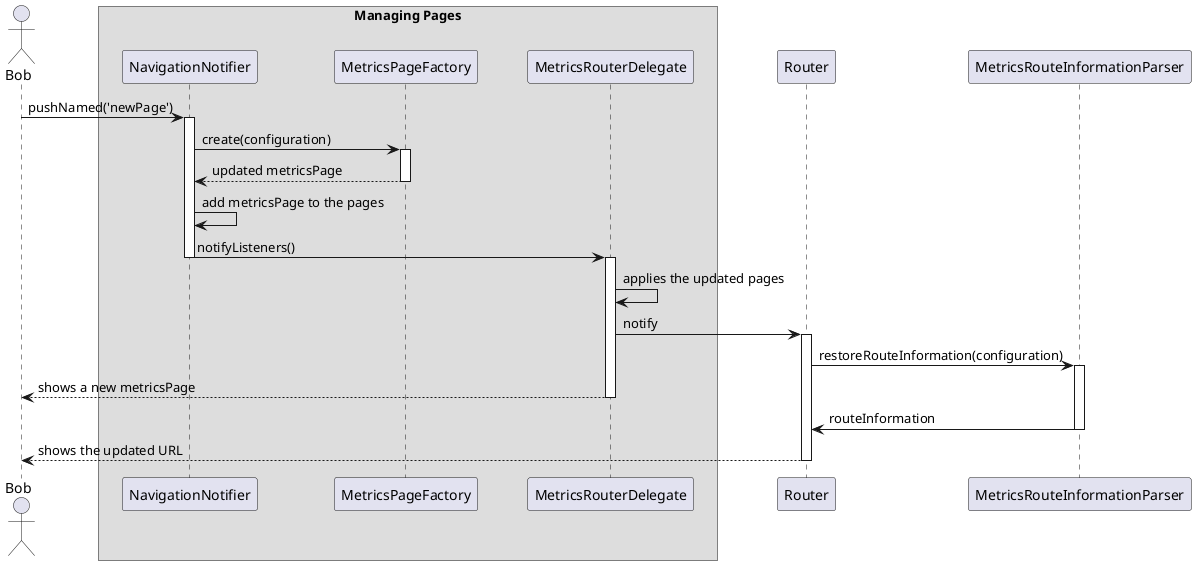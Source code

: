 @startuml internal_navigation_sequence_diagram
skinparam ParticipantPadding 20
skinparam BoxPadding 10

actor Bob



box Managing Pages
participant NavigationNotifier
participant MetricsPageFactory
participant MetricsRouterDelegate
endbox

participant Router

participant MetricsRouteInformationParser

Bob -> NavigationNotifier : pushNamed('newPage')
activate NavigationNotifier

NavigationNotifier -> MetricsPageFactory : create(configuration)
activate MetricsPageFactory

return updated metricsPage

NavigationNotifier -> NavigationNotifier : add metricsPage to the pages

NavigationNotifier -> MetricsRouterDelegate : notifyListeners()
deactivate NavigationNotifier
activate MetricsRouterDelegate

MetricsRouterDelegate -> MetricsRouterDelegate: applies the updated pages

MetricsRouterDelegate -> Router: notify
activate Router

Router -> MetricsRouteInformationParser : restoreRouteInformation(configuration)
activate MetricsRouteInformationParser

MetricsRouterDelegate --> Bob : shows a new metricsPage
deactivate MetricsRouterDelegate

MetricsRouteInformationParser -> Router : routeInformation
deactivate MetricsRouteInformationParser

Router -->  Bob : shows the updated URL
deactivate Router

@enduml
